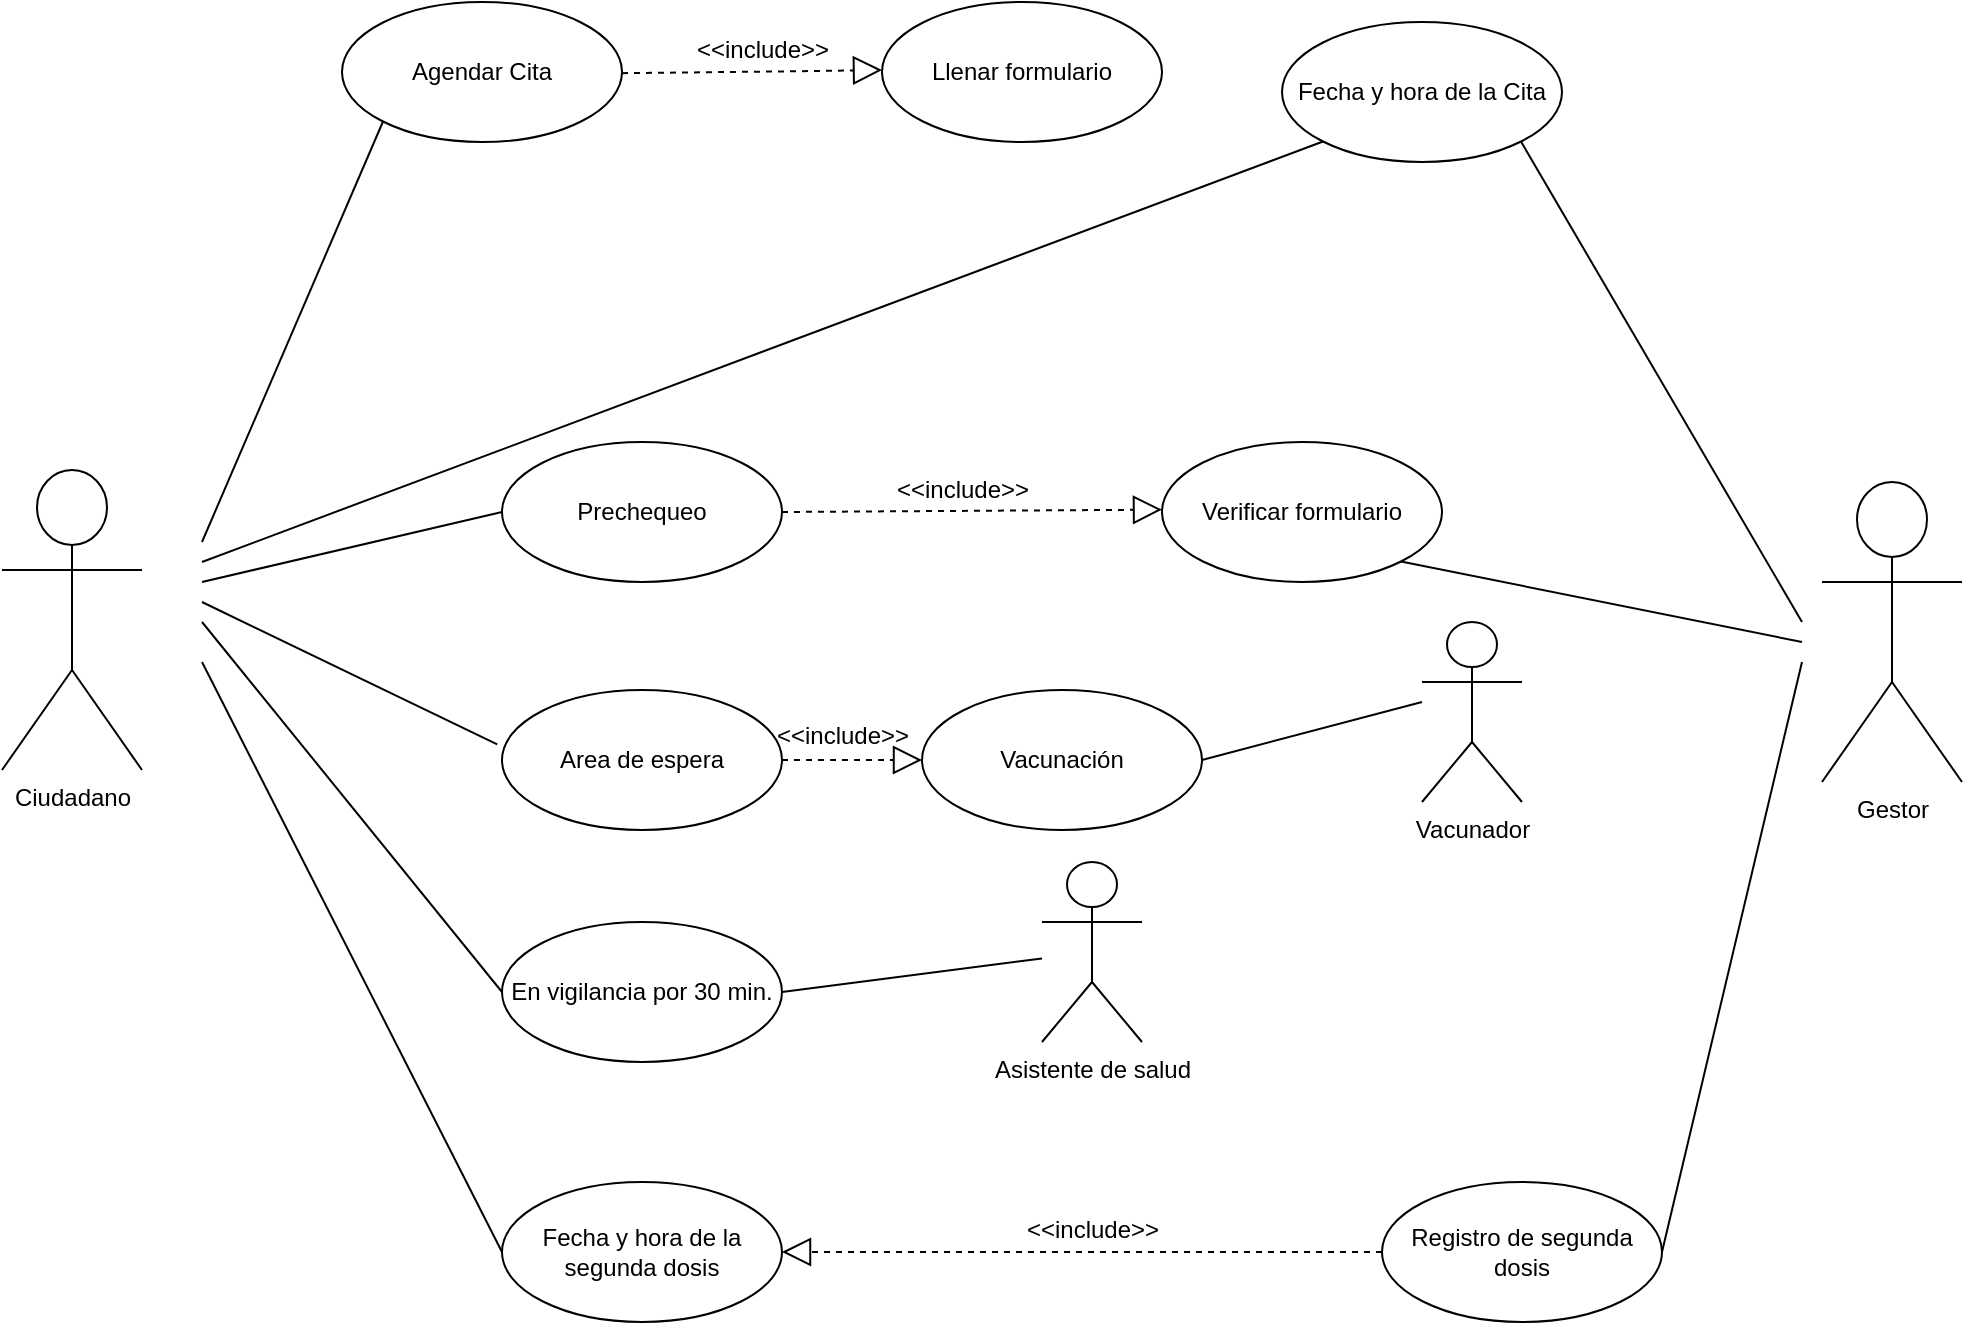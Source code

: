 <mxfile version="13.9.9" type="device"><diagram id="AKSD4wE8AfnCGba6p_5r" name="Page-1"><mxGraphModel dx="1024" dy="592" grid="1" gridSize="10" guides="1" tooltips="1" connect="1" arrows="1" fold="1" page="1" pageScale="1" pageWidth="850" pageHeight="1100" math="0" shadow="0"><root><mxCell id="0"/><mxCell id="1" parent="0"/><mxCell id="gQERKYQxNmIyXrv472DE-1" value="Ciudadano" style="shape=umlActor;verticalLabelPosition=bottom;verticalAlign=top;html=1;" parent="1" vertex="1"><mxGeometry x="30" y="304" width="70" height="150" as="geometry"/></mxCell><mxCell id="gQERKYQxNmIyXrv472DE-4" value="Vacunador" style="shape=umlActor;verticalLabelPosition=bottom;verticalAlign=top;html=1;" parent="1" vertex="1"><mxGeometry x="740" y="380" width="50" height="90" as="geometry"/></mxCell><mxCell id="gQERKYQxNmIyXrv472DE-9" value="" style="text;strokeColor=none;fillColor=none;align=left;verticalAlign=middle;spacingTop=-1;spacingLeft=4;spacingRight=4;rotatable=0;labelPosition=right;points=[];portConstraint=eastwest;" parent="1" vertex="1"><mxGeometry x="410" y="290" width="20" height="14" as="geometry"/></mxCell><mxCell id="gQERKYQxNmIyXrv472DE-10" value="Agendar Cita" style="ellipse;whiteSpace=wrap;html=1;" parent="1" vertex="1"><mxGeometry x="200" y="70" width="140" height="70" as="geometry"/></mxCell><mxCell id="gQERKYQxNmIyXrv472DE-13" value="Prechequeo" style="ellipse;whiteSpace=wrap;html=1;" parent="1" vertex="1"><mxGeometry x="280" y="290" width="140" height="70" as="geometry"/></mxCell><mxCell id="gQERKYQxNmIyXrv472DE-15" value="Area de espera&lt;br&gt;" style="ellipse;whiteSpace=wrap;html=1;" parent="1" vertex="1"><mxGeometry x="280" y="414" width="140" height="70" as="geometry"/></mxCell><mxCell id="gQERKYQxNmIyXrv472DE-16" value="Vacunación" style="ellipse;whiteSpace=wrap;html=1;" parent="1" vertex="1"><mxGeometry x="490" y="414" width="140" height="70" as="geometry"/></mxCell><mxCell id="gQERKYQxNmIyXrv472DE-17" value="Registro de segunda dosis" style="ellipse;whiteSpace=wrap;html=1;" parent="1" vertex="1"><mxGeometry x="720" y="660" width="140" height="70" as="geometry"/></mxCell><mxCell id="gQERKYQxNmIyXrv472DE-18" value="Asistente de salud" style="shape=umlActor;verticalLabelPosition=bottom;verticalAlign=top;html=1;" parent="1" vertex="1"><mxGeometry x="550" y="500" width="50" height="90" as="geometry"/></mxCell><mxCell id="gQERKYQxNmIyXrv472DE-19" value="En vigilancia por 30 min." style="ellipse;whiteSpace=wrap;html=1;" parent="1" vertex="1"><mxGeometry x="280" y="530" width="140" height="70" as="geometry"/></mxCell><mxCell id="gQERKYQxNmIyXrv472DE-21" value="Gestor" style="shape=umlActor;verticalLabelPosition=bottom;verticalAlign=top;html=1;" parent="1" vertex="1"><mxGeometry x="940" y="310" width="70" height="150" as="geometry"/></mxCell><mxCell id="gQERKYQxNmIyXrv472DE-25" value="Fecha y hora de la Cita" style="ellipse;whiteSpace=wrap;html=1;" parent="1" vertex="1"><mxGeometry x="670" y="80" width="140" height="70" as="geometry"/></mxCell><mxCell id="gQERKYQxNmIyXrv472DE-30" value="Verificar formulario" style="ellipse;whiteSpace=wrap;html=1;" parent="1" vertex="1"><mxGeometry x="610" y="290" width="140" height="70" as="geometry"/></mxCell><mxCell id="gQERKYQxNmIyXrv472DE-47" value="Fecha y hora de la segunda dosis" style="ellipse;whiteSpace=wrap;html=1;" parent="1" vertex="1"><mxGeometry x="280" y="660" width="140" height="70" as="geometry"/></mxCell><mxCell id="R4pmNOC-_WqtAz6SftOG-2" value="&amp;lt;&amp;lt;include&amp;gt;&amp;gt;" style="text;html=1;align=center;" parent="1" vertex="1"><mxGeometry x="350" y="422.5" width="200" height="25" as="geometry"/></mxCell><mxCell id="R4pmNOC-_WqtAz6SftOG-3" value="&amp;lt;&amp;lt;include&amp;gt;&amp;gt;" style="text;html=1;align=center;" parent="1" vertex="1"><mxGeometry x="410" y="300" width="200" height="25" as="geometry"/></mxCell><mxCell id="R4pmNOC-_WqtAz6SftOG-5" value="&amp;lt;&amp;lt;include&amp;gt;&amp;gt;" style="text;html=1;align=center;rotation=0;" parent="1" vertex="1"><mxGeometry x="475" y="670" width="200" height="25" as="geometry"/></mxCell><mxCell id="R4pmNOC-_WqtAz6SftOG-6" value="" style="endArrow=block;dashed=1;endFill=0;endSize=12;html=1;exitX=1;exitY=0.5;exitDx=0;exitDy=0;" parent="1" source="gQERKYQxNmIyXrv472DE-13" edge="1"><mxGeometry width="160" relative="1" as="geometry"><mxPoint x="540" y="323.82" as="sourcePoint"/><mxPoint x="610" y="323.82" as="targetPoint"/></mxGeometry></mxCell><mxCell id="R4pmNOC-_WqtAz6SftOG-8" value="" style="endArrow=block;dashed=1;endFill=0;endSize=12;html=1;exitX=1;exitY=0.5;exitDx=0;exitDy=0;entryX=0;entryY=0.5;entryDx=0;entryDy=0;" parent="1" source="gQERKYQxNmIyXrv472DE-15" target="gQERKYQxNmIyXrv472DE-16" edge="1"><mxGeometry width="160" relative="1" as="geometry"><mxPoint x="440" y="430" as="sourcePoint"/><mxPoint x="600" y="430" as="targetPoint"/></mxGeometry></mxCell><mxCell id="R4pmNOC-_WqtAz6SftOG-9" value="" style="endArrow=block;dashed=1;endFill=0;endSize=12;html=1;exitX=0;exitY=0.5;exitDx=0;exitDy=0;entryX=1;entryY=0.5;entryDx=0;entryDy=0;" parent="1" source="gQERKYQxNmIyXrv472DE-17" target="gQERKYQxNmIyXrv472DE-47" edge="1"><mxGeometry width="160" relative="1" as="geometry"><mxPoint x="440" y="450" as="sourcePoint"/><mxPoint x="600" y="450" as="targetPoint"/></mxGeometry></mxCell><mxCell id="0i9DJMyLy0xThTrDqOUJ-72" value="" style="endArrow=none;html=1;entryX=0;entryY=1;entryDx=0;entryDy=0;" parent="1" target="gQERKYQxNmIyXrv472DE-10" edge="1"><mxGeometry width="50" height="50" relative="1" as="geometry"><mxPoint x="130" y="340" as="sourcePoint"/><mxPoint x="730" y="370" as="targetPoint"/></mxGeometry></mxCell><mxCell id="0i9DJMyLy0xThTrDqOUJ-73" value="" style="endArrow=none;html=1;entryX=0;entryY=1;entryDx=0;entryDy=0;" parent="1" target="gQERKYQxNmIyXrv472DE-25" edge="1"><mxGeometry width="50" height="50" relative="1" as="geometry"><mxPoint x="130" y="350" as="sourcePoint"/><mxPoint x="730" y="370" as="targetPoint"/></mxGeometry></mxCell><mxCell id="0i9DJMyLy0xThTrDqOUJ-74" value="" style="endArrow=none;html=1;entryX=0;entryY=0.5;entryDx=0;entryDy=0;" parent="1" target="gQERKYQxNmIyXrv472DE-13" edge="1"><mxGeometry width="50" height="50" relative="1" as="geometry"><mxPoint x="130" y="360" as="sourcePoint"/><mxPoint x="730" y="370" as="targetPoint"/></mxGeometry></mxCell><mxCell id="0i9DJMyLy0xThTrDqOUJ-75" value="" style="endArrow=none;html=1;entryX=-0.017;entryY=0.388;entryDx=0;entryDy=0;entryPerimeter=0;" parent="1" target="gQERKYQxNmIyXrv472DE-15" edge="1"><mxGeometry width="50" height="50" relative="1" as="geometry"><mxPoint x="130" y="370" as="sourcePoint"/><mxPoint x="730" y="370" as="targetPoint"/></mxGeometry></mxCell><mxCell id="0i9DJMyLy0xThTrDqOUJ-76" value="" style="endArrow=none;html=1;exitX=0;exitY=0.5;exitDx=0;exitDy=0;" parent="1" source="gQERKYQxNmIyXrv472DE-19" edge="1"><mxGeometry width="50" height="50" relative="1" as="geometry"><mxPoint x="680" y="420" as="sourcePoint"/><mxPoint x="130" y="380" as="targetPoint"/></mxGeometry></mxCell><mxCell id="0i9DJMyLy0xThTrDqOUJ-77" value="" style="endArrow=none;html=1;exitX=0;exitY=0.5;exitDx=0;exitDy=0;" parent="1" source="gQERKYQxNmIyXrv472DE-47" edge="1"><mxGeometry width="50" height="50" relative="1" as="geometry"><mxPoint x="680" y="420" as="sourcePoint"/><mxPoint x="130" y="400" as="targetPoint"/></mxGeometry></mxCell><mxCell id="0i9DJMyLy0xThTrDqOUJ-78" value="" style="endArrow=none;html=1;exitX=1;exitY=0.5;exitDx=0;exitDy=0;" parent="1" source="gQERKYQxNmIyXrv472DE-17" edge="1"><mxGeometry width="50" height="50" relative="1" as="geometry"><mxPoint x="680" y="420" as="sourcePoint"/><mxPoint x="930" y="400" as="targetPoint"/></mxGeometry></mxCell><mxCell id="0i9DJMyLy0xThTrDqOUJ-79" value="" style="endArrow=none;html=1;entryX=1;entryY=1;entryDx=0;entryDy=0;" parent="1" target="gQERKYQxNmIyXrv472DE-30" edge="1"><mxGeometry width="50" height="50" relative="1" as="geometry"><mxPoint x="930" y="390" as="sourcePoint"/><mxPoint x="730" y="370" as="targetPoint"/></mxGeometry></mxCell><mxCell id="0i9DJMyLy0xThTrDqOUJ-80" value="" style="endArrow=none;html=1;exitX=1;exitY=1;exitDx=0;exitDy=0;" parent="1" source="gQERKYQxNmIyXrv472DE-25" edge="1"><mxGeometry width="50" height="50" relative="1" as="geometry"><mxPoint x="680" y="420" as="sourcePoint"/><mxPoint x="930" y="380" as="targetPoint"/></mxGeometry></mxCell><mxCell id="0i9DJMyLy0xThTrDqOUJ-81" value="" style="endArrow=none;html=1;exitX=1;exitY=0.5;exitDx=0;exitDy=0;" parent="1" source="gQERKYQxNmIyXrv472DE-16" edge="1"><mxGeometry width="50" height="50" relative="1" as="geometry"><mxPoint x="680" y="420" as="sourcePoint"/><mxPoint x="740" y="420" as="targetPoint"/></mxGeometry></mxCell><mxCell id="0i9DJMyLy0xThTrDqOUJ-82" value="" style="endArrow=none;html=1;exitX=1;exitY=0.5;exitDx=0;exitDy=0;" parent="1" source="gQERKYQxNmIyXrv472DE-19" target="gQERKYQxNmIyXrv472DE-18" edge="1"><mxGeometry width="50" height="50" relative="1" as="geometry"><mxPoint x="680" y="420" as="sourcePoint"/><mxPoint x="730" y="370" as="targetPoint"/></mxGeometry></mxCell><mxCell id="NfeA1B-v3HXHF3WzBPxW-1" value="Llenar formulario" style="ellipse;whiteSpace=wrap;html=1;" vertex="1" parent="1"><mxGeometry x="470" y="70" width="140" height="70" as="geometry"/></mxCell><mxCell id="NfeA1B-v3HXHF3WzBPxW-2" value="" style="endArrow=block;dashed=1;endFill=0;endSize=12;html=1;exitX=1;exitY=0.5;exitDx=0;exitDy=0;" edge="1" parent="1"><mxGeometry width="160" relative="1" as="geometry"><mxPoint x="340" y="105.59" as="sourcePoint"/><mxPoint x="470" y="104" as="targetPoint"/><Array as="points"><mxPoint x="430" y="104.59"/></Array></mxGeometry></mxCell><mxCell id="NfeA1B-v3HXHF3WzBPxW-3" value="&amp;lt;&amp;lt;include&amp;gt;&amp;gt;" style="text;html=1;align=center;" vertex="1" parent="1"><mxGeometry x="310" y="80" width="200" height="25" as="geometry"/></mxCell></root></mxGraphModel></diagram></mxfile>